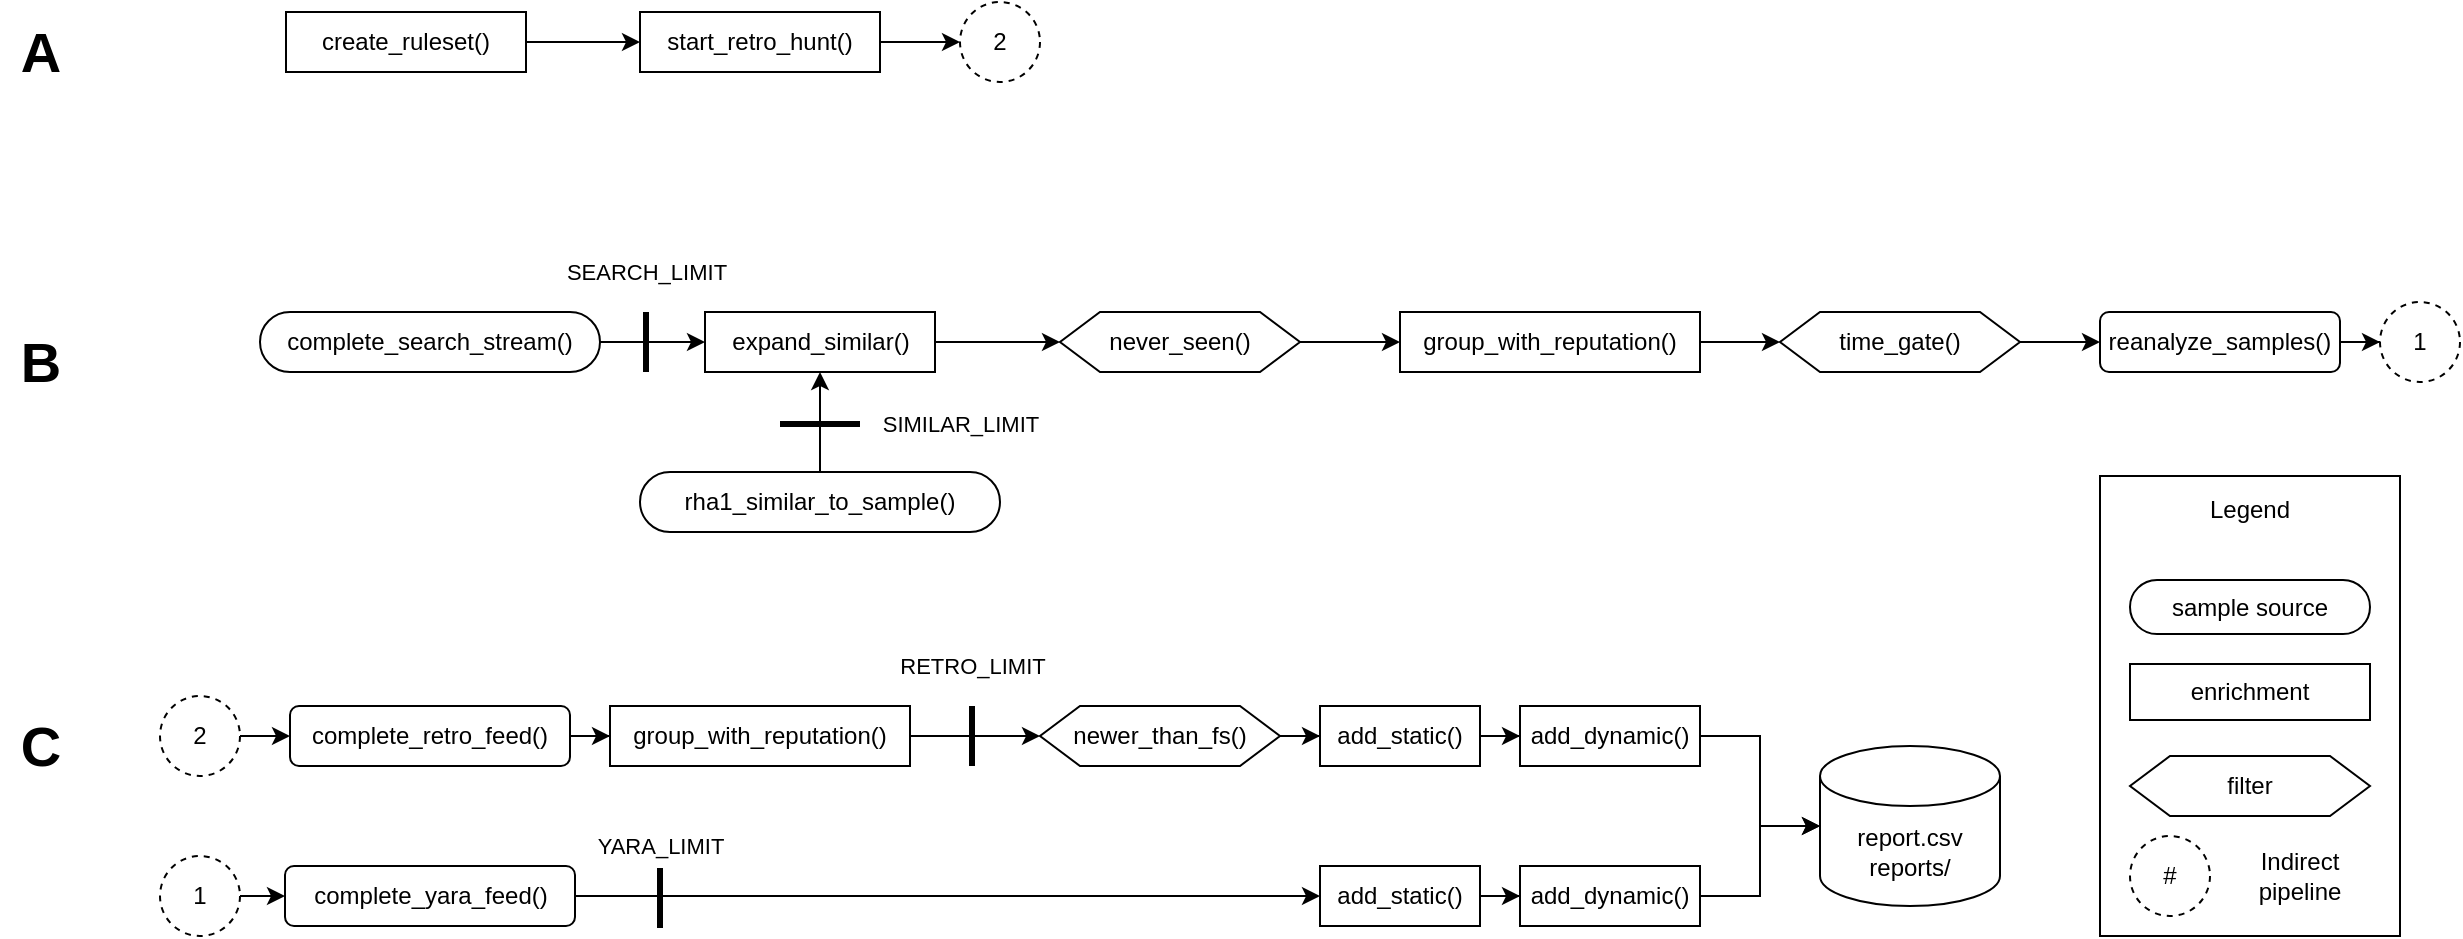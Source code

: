 <mxfile version="24.2.3" type="device">
  <diagram name="Page-1" id="-kZiZ1GnlASyREBLFPDH">
    <mxGraphModel dx="2537" dy="925" grid="1" gridSize="10" guides="1" tooltips="1" connect="1" arrows="1" fold="1" page="1" pageScale="1" pageWidth="850" pageHeight="1100" math="0" shadow="0">
      <root>
        <mxCell id="0" />
        <mxCell id="1" parent="0" />
        <mxCell id="InM-GvDvjZe8zd8WrkyQ-20" style="edgeStyle=orthogonalEdgeStyle;rounded=0;orthogonalLoop=1;jettySize=auto;html=1;exitX=1;exitY=0.5;exitDx=0;exitDy=0;entryX=0;entryY=0.5;entryDx=0;entryDy=0;" edge="1" parent="1" source="InM-GvDvjZe8zd8WrkyQ-7" target="InM-GvDvjZe8zd8WrkyQ-6">
          <mxGeometry relative="1" as="geometry" />
        </mxCell>
        <mxCell id="InM-GvDvjZe8zd8WrkyQ-7" value="complete_search_stream()" style="rounded=1;whiteSpace=wrap;html=1;arcSize=50;" vertex="1" parent="1">
          <mxGeometry x="30" y="180" width="170" height="30" as="geometry" />
        </mxCell>
        <mxCell id="InM-GvDvjZe8zd8WrkyQ-18" style="edgeStyle=orthogonalEdgeStyle;rounded=0;orthogonalLoop=1;jettySize=auto;html=1;exitX=1;exitY=0.5;exitDx=0;exitDy=0;" edge="1" parent="1" source="InM-GvDvjZe8zd8WrkyQ-14" target="InM-GvDvjZe8zd8WrkyQ-15">
          <mxGeometry relative="1" as="geometry" />
        </mxCell>
        <mxCell id="InM-GvDvjZe8zd8WrkyQ-14" value="never_seen()" style="shape=hexagon;perimeter=hexagonPerimeter2;whiteSpace=wrap;html=1;fixedSize=1;" vertex="1" parent="1">
          <mxGeometry x="430" y="180" width="120" height="30" as="geometry" />
        </mxCell>
        <mxCell id="InM-GvDvjZe8zd8WrkyQ-17" style="edgeStyle=orthogonalEdgeStyle;rounded=0;orthogonalLoop=1;jettySize=auto;html=1;exitX=1;exitY=0.5;exitDx=0;exitDy=0;entryX=0;entryY=0.5;entryDx=0;entryDy=0;" edge="1" parent="1" source="InM-GvDvjZe8zd8WrkyQ-15" target="InM-GvDvjZe8zd8WrkyQ-16">
          <mxGeometry relative="1" as="geometry" />
        </mxCell>
        <mxCell id="InM-GvDvjZe8zd8WrkyQ-15" value="group_with_reputation()" style="rounded=0;whiteSpace=wrap;html=1;" vertex="1" parent="1">
          <mxGeometry x="600" y="180" width="150" height="30" as="geometry" />
        </mxCell>
        <mxCell id="InM-GvDvjZe8zd8WrkyQ-22" style="edgeStyle=orthogonalEdgeStyle;rounded=0;orthogonalLoop=1;jettySize=auto;html=1;exitX=1;exitY=0.5;exitDx=0;exitDy=0;" edge="1" parent="1" source="InM-GvDvjZe8zd8WrkyQ-16" target="InM-GvDvjZe8zd8WrkyQ-21">
          <mxGeometry relative="1" as="geometry" />
        </mxCell>
        <mxCell id="InM-GvDvjZe8zd8WrkyQ-16" value="time_gate()" style="shape=hexagon;perimeter=hexagonPerimeter2;whiteSpace=wrap;html=1;fixedSize=1;" vertex="1" parent="1">
          <mxGeometry x="790" y="180" width="120" height="30" as="geometry" />
        </mxCell>
        <mxCell id="InM-GvDvjZe8zd8WrkyQ-19" style="edgeStyle=orthogonalEdgeStyle;rounded=0;orthogonalLoop=1;jettySize=auto;html=1;exitX=1;exitY=0.5;exitDx=0;exitDy=0;entryX=0;entryY=0.5;entryDx=0;entryDy=0;" edge="1" parent="1" source="InM-GvDvjZe8zd8WrkyQ-6" target="InM-GvDvjZe8zd8WrkyQ-14">
          <mxGeometry relative="1" as="geometry" />
        </mxCell>
        <mxCell id="InM-GvDvjZe8zd8WrkyQ-42" value="" style="edgeStyle=orthogonalEdgeStyle;rounded=0;orthogonalLoop=1;jettySize=auto;html=1;" edge="1" parent="1" source="InM-GvDvjZe8zd8WrkyQ-21" target="InM-GvDvjZe8zd8WrkyQ-39">
          <mxGeometry relative="1" as="geometry" />
        </mxCell>
        <mxCell id="InM-GvDvjZe8zd8WrkyQ-21" value="reanalyze_samples()" style="rounded=1;whiteSpace=wrap;html=1;" vertex="1" parent="1">
          <mxGeometry x="950" y="180" width="120" height="30" as="geometry" />
        </mxCell>
        <mxCell id="InM-GvDvjZe8zd8WrkyQ-66" value="" style="edgeStyle=orthogonalEdgeStyle;rounded=0;orthogonalLoop=1;jettySize=auto;html=1;" edge="1" parent="1" source="InM-GvDvjZe8zd8WrkyQ-23" target="InM-GvDvjZe8zd8WrkyQ-65">
          <mxGeometry relative="1" as="geometry" />
        </mxCell>
        <mxCell id="InM-GvDvjZe8zd8WrkyQ-23" value="complete_retro_feed()" style="rounded=1;whiteSpace=wrap;html=1;" vertex="1" parent="1">
          <mxGeometry x="45" y="377" width="140" height="30" as="geometry" />
        </mxCell>
        <mxCell id="InM-GvDvjZe8zd8WrkyQ-69" value="" style="edgeStyle=orthogonalEdgeStyle;rounded=0;orthogonalLoop=1;jettySize=auto;html=1;" edge="1" parent="1" source="InM-GvDvjZe8zd8WrkyQ-24" target="InM-GvDvjZe8zd8WrkyQ-68">
          <mxGeometry relative="1" as="geometry" />
        </mxCell>
        <mxCell id="InM-GvDvjZe8zd8WrkyQ-24" value="complete_yara_feed()" style="rounded=1;whiteSpace=wrap;html=1;" vertex="1" parent="1">
          <mxGeometry x="42.5" y="457" width="145" height="30" as="geometry" />
        </mxCell>
        <mxCell id="InM-GvDvjZe8zd8WrkyQ-71" value="" style="edgeStyle=orthogonalEdgeStyle;rounded=0;orthogonalLoop=1;jettySize=auto;html=1;" edge="1" parent="1" source="InM-GvDvjZe8zd8WrkyQ-25" target="InM-GvDvjZe8zd8WrkyQ-70">
          <mxGeometry relative="1" as="geometry" />
        </mxCell>
        <mxCell id="InM-GvDvjZe8zd8WrkyQ-25" value="newer_than_fs()" style="shape=hexagon;perimeter=hexagonPerimeter2;whiteSpace=wrap;html=1;fixedSize=1;" vertex="1" parent="1">
          <mxGeometry x="420" y="377" width="120" height="30" as="geometry" />
        </mxCell>
        <mxCell id="InM-GvDvjZe8zd8WrkyQ-27" value="report.csv&lt;div&gt;reports/&lt;/div&gt;" style="shape=cylinder3;whiteSpace=wrap;html=1;boundedLbl=1;backgroundOutline=1;size=15;" vertex="1" parent="1">
          <mxGeometry x="810" y="397" width="90" height="80" as="geometry" />
        </mxCell>
        <mxCell id="InM-GvDvjZe8zd8WrkyQ-38" value="" style="edgeStyle=orthogonalEdgeStyle;rounded=0;orthogonalLoop=1;jettySize=auto;html=1;" edge="1" parent="1" source="InM-GvDvjZe8zd8WrkyQ-33" target="InM-GvDvjZe8zd8WrkyQ-34">
          <mxGeometry relative="1" as="geometry" />
        </mxCell>
        <mxCell id="InM-GvDvjZe8zd8WrkyQ-33" value="create_ruleset()" style="rounded=0;whiteSpace=wrap;html=1;" vertex="1" parent="1">
          <mxGeometry x="43" y="30" width="120" height="30" as="geometry" />
        </mxCell>
        <mxCell id="InM-GvDvjZe8zd8WrkyQ-44" value="" style="edgeStyle=orthogonalEdgeStyle;rounded=0;orthogonalLoop=1;jettySize=auto;html=1;" edge="1" parent="1" source="InM-GvDvjZe8zd8WrkyQ-34" target="InM-GvDvjZe8zd8WrkyQ-43">
          <mxGeometry relative="1" as="geometry" />
        </mxCell>
        <mxCell id="InM-GvDvjZe8zd8WrkyQ-34" value="start_retro_hunt()" style="rounded=0;whiteSpace=wrap;html=1;" vertex="1" parent="1">
          <mxGeometry x="220" y="30" width="120" height="30" as="geometry" />
        </mxCell>
        <mxCell id="InM-GvDvjZe8zd8WrkyQ-36" style="edgeStyle=orthogonalEdgeStyle;rounded=0;orthogonalLoop=1;jettySize=auto;html=1;exitX=0.5;exitY=1;exitDx=0;exitDy=0;" edge="1" parent="1" source="InM-GvDvjZe8zd8WrkyQ-33" target="InM-GvDvjZe8zd8WrkyQ-33">
          <mxGeometry relative="1" as="geometry" />
        </mxCell>
        <mxCell id="InM-GvDvjZe8zd8WrkyQ-39" value="1" style="ellipse;whiteSpace=wrap;html=1;dashed=1;" vertex="1" parent="1">
          <mxGeometry x="1090" y="175" width="40" height="40" as="geometry" />
        </mxCell>
        <mxCell id="InM-GvDvjZe8zd8WrkyQ-41" value="" style="edgeStyle=orthogonalEdgeStyle;rounded=0;orthogonalLoop=1;jettySize=auto;html=1;" edge="1" parent="1" source="InM-GvDvjZe8zd8WrkyQ-40" target="InM-GvDvjZe8zd8WrkyQ-24">
          <mxGeometry relative="1" as="geometry" />
        </mxCell>
        <mxCell id="InM-GvDvjZe8zd8WrkyQ-40" value="1" style="ellipse;whiteSpace=wrap;html=1;dashed=1;" vertex="1" parent="1">
          <mxGeometry x="-20" y="452" width="40" height="40" as="geometry" />
        </mxCell>
        <mxCell id="InM-GvDvjZe8zd8WrkyQ-43" value="2" style="ellipse;whiteSpace=wrap;html=1;dashed=1;" vertex="1" parent="1">
          <mxGeometry x="380" y="25" width="40" height="40" as="geometry" />
        </mxCell>
        <mxCell id="InM-GvDvjZe8zd8WrkyQ-46" value="" style="edgeStyle=orthogonalEdgeStyle;rounded=0;orthogonalLoop=1;jettySize=auto;html=1;" edge="1" parent="1" source="InM-GvDvjZe8zd8WrkyQ-45" target="InM-GvDvjZe8zd8WrkyQ-23">
          <mxGeometry relative="1" as="geometry" />
        </mxCell>
        <mxCell id="InM-GvDvjZe8zd8WrkyQ-45" value="2" style="ellipse;whiteSpace=wrap;html=1;dashed=1;" vertex="1" parent="1">
          <mxGeometry x="-20" y="372" width="40" height="40" as="geometry" />
        </mxCell>
        <mxCell id="InM-GvDvjZe8zd8WrkyQ-47" value="&lt;b&gt;&lt;font style=&quot;font-size: 28px;&quot;&gt;A&lt;/font&gt;&lt;/b&gt;" style="text;html=1;align=center;verticalAlign=middle;resizable=0;points=[];autosize=1;strokeColor=none;fillColor=none;" vertex="1" parent="1">
          <mxGeometry x="-100" y="25" width="40" height="50" as="geometry" />
        </mxCell>
        <mxCell id="InM-GvDvjZe8zd8WrkyQ-48" value="&lt;b&gt;&lt;font style=&quot;font-size: 28px;&quot;&gt;B&lt;/font&gt;&lt;/b&gt;" style="text;html=1;align=center;verticalAlign=middle;resizable=0;points=[];autosize=1;strokeColor=none;fillColor=none;" vertex="1" parent="1">
          <mxGeometry x="-100" y="180" width="40" height="50" as="geometry" />
        </mxCell>
        <mxCell id="InM-GvDvjZe8zd8WrkyQ-49" value="&lt;b&gt;&lt;font style=&quot;font-size: 28px;&quot;&gt;C&lt;/font&gt;&lt;/b&gt;" style="text;html=1;align=center;verticalAlign=middle;resizable=0;points=[];autosize=1;strokeColor=none;fillColor=none;" vertex="1" parent="1">
          <mxGeometry x="-100" y="372" width="40" height="50" as="geometry" />
        </mxCell>
        <mxCell id="InM-GvDvjZe8zd8WrkyQ-6" value="expand_similar()" style="rounded=0;whiteSpace=wrap;html=1;" vertex="1" parent="1">
          <mxGeometry x="252.5" y="180" width="115" height="30" as="geometry" />
        </mxCell>
        <mxCell id="InM-GvDvjZe8zd8WrkyQ-50" value="" style="edgeStyle=orthogonalEdgeStyle;rounded=0;orthogonalLoop=1;jettySize=auto;html=1;" edge="1" parent="1" source="InM-GvDvjZe8zd8WrkyQ-10" target="InM-GvDvjZe8zd8WrkyQ-6">
          <mxGeometry relative="1" as="geometry" />
        </mxCell>
        <mxCell id="InM-GvDvjZe8zd8WrkyQ-10" value="rha1_similar_to_sample()" style="rounded=1;whiteSpace=wrap;html=1;arcSize=50;" vertex="1" parent="1">
          <mxGeometry x="220" y="260" width="180" height="30" as="geometry" />
        </mxCell>
        <mxCell id="InM-GvDvjZe8zd8WrkyQ-51" value="SEARCH_LIMIT" style="endArrow=none;html=1;rounded=0;curved=0;strokeWidth=3;" edge="1" parent="1">
          <mxGeometry x="1" y="20" width="50" height="50" relative="1" as="geometry">
            <mxPoint x="223" y="210" as="sourcePoint" />
            <mxPoint x="223" y="180" as="targetPoint" />
            <mxPoint x="20" y="-20" as="offset" />
          </mxGeometry>
        </mxCell>
        <mxCell id="InM-GvDvjZe8zd8WrkyQ-52" value="YARA_LIMIT" style="endArrow=none;html=1;rounded=0;curved=0;strokeWidth=3;" edge="1" parent="1">
          <mxGeometry x="1" y="11" width="50" height="50" relative="1" as="geometry">
            <mxPoint x="230" y="488" as="sourcePoint" />
            <mxPoint x="230" y="458" as="targetPoint" />
            <mxPoint x="11" y="-11" as="offset" />
          </mxGeometry>
        </mxCell>
        <mxCell id="InM-GvDvjZe8zd8WrkyQ-53" value="RETRO_LIMIT" style="endArrow=none;html=1;rounded=0;curved=0;strokeWidth=3;" edge="1" parent="1">
          <mxGeometry x="1" y="20" width="50" height="50" relative="1" as="geometry">
            <mxPoint x="386" y="407" as="sourcePoint" />
            <mxPoint x="386" y="377" as="targetPoint" />
            <mxPoint x="20" y="-20" as="offset" />
          </mxGeometry>
        </mxCell>
        <mxCell id="InM-GvDvjZe8zd8WrkyQ-54" value="SIMILAR_LIMIT" style="endArrow=none;html=1;rounded=0;curved=0;strokeWidth=3;" edge="1" parent="1">
          <mxGeometry x="1" y="50" width="50" height="50" relative="1" as="geometry">
            <mxPoint x="290" y="236" as="sourcePoint" />
            <mxPoint x="330" y="236" as="targetPoint" />
            <mxPoint x="50" y="50" as="offset" />
          </mxGeometry>
        </mxCell>
        <mxCell id="InM-GvDvjZe8zd8WrkyQ-63" value="" style="group" vertex="1" connectable="0" parent="1">
          <mxGeometry x="950" y="262" width="150" height="230" as="geometry" />
        </mxCell>
        <mxCell id="InM-GvDvjZe8zd8WrkyQ-58" value="" style="rounded=0;whiteSpace=wrap;html=1;container=0;" vertex="1" parent="InM-GvDvjZe8zd8WrkyQ-63">
          <mxGeometry width="150" height="230" as="geometry" />
        </mxCell>
        <mxCell id="InM-GvDvjZe8zd8WrkyQ-56" value="enrichment" style="rounded=0;whiteSpace=wrap;html=1;container=0;" vertex="1" parent="InM-GvDvjZe8zd8WrkyQ-63">
          <mxGeometry x="15" y="94" width="120" height="28" as="geometry" />
        </mxCell>
        <mxCell id="InM-GvDvjZe8zd8WrkyQ-55" value="sample source" style="rounded=1;whiteSpace=wrap;html=1;arcSize=50;container=0;" vertex="1" parent="InM-GvDvjZe8zd8WrkyQ-63">
          <mxGeometry x="15" y="52" width="120" height="27" as="geometry" />
        </mxCell>
        <mxCell id="InM-GvDvjZe8zd8WrkyQ-57" value="filter" style="shape=hexagon;perimeter=hexagonPerimeter2;whiteSpace=wrap;html=1;fixedSize=1;container=0;" vertex="1" parent="InM-GvDvjZe8zd8WrkyQ-63">
          <mxGeometry x="15" y="140" width="120" height="30" as="geometry" />
        </mxCell>
        <mxCell id="InM-GvDvjZe8zd8WrkyQ-59" value="Legend" style="text;html=1;align=center;verticalAlign=middle;whiteSpace=wrap;rounded=0;container=0;" vertex="1" parent="InM-GvDvjZe8zd8WrkyQ-63">
          <mxGeometry x="45" y="2" width="60" height="30" as="geometry" />
        </mxCell>
        <mxCell id="InM-GvDvjZe8zd8WrkyQ-60" value="#" style="ellipse;whiteSpace=wrap;html=1;dashed=1;container=0;" vertex="1" parent="InM-GvDvjZe8zd8WrkyQ-63">
          <mxGeometry x="15" y="180" width="40" height="40" as="geometry" />
        </mxCell>
        <mxCell id="InM-GvDvjZe8zd8WrkyQ-62" value="Indirect pipeline" style="text;html=1;align=center;verticalAlign=middle;whiteSpace=wrap;rounded=0;container=0;" vertex="1" parent="InM-GvDvjZe8zd8WrkyQ-63">
          <mxGeometry x="70" y="185" width="60" height="30" as="geometry" />
        </mxCell>
        <mxCell id="InM-GvDvjZe8zd8WrkyQ-67" value="" style="edgeStyle=orthogonalEdgeStyle;rounded=0;orthogonalLoop=1;jettySize=auto;html=1;" edge="1" parent="1" source="InM-GvDvjZe8zd8WrkyQ-65" target="InM-GvDvjZe8zd8WrkyQ-25">
          <mxGeometry relative="1" as="geometry" />
        </mxCell>
        <mxCell id="InM-GvDvjZe8zd8WrkyQ-65" value="group_with_reputation()" style="rounded=0;whiteSpace=wrap;html=1;" vertex="1" parent="1">
          <mxGeometry x="205" y="377" width="150" height="30" as="geometry" />
        </mxCell>
        <mxCell id="InM-GvDvjZe8zd8WrkyQ-77" value="" style="edgeStyle=orthogonalEdgeStyle;rounded=0;orthogonalLoop=1;jettySize=auto;html=1;" edge="1" parent="1" source="InM-GvDvjZe8zd8WrkyQ-68" target="InM-GvDvjZe8zd8WrkyQ-75">
          <mxGeometry relative="1" as="geometry" />
        </mxCell>
        <mxCell id="InM-GvDvjZe8zd8WrkyQ-68" value="add_static()" style="rounded=0;whiteSpace=wrap;html=1;" vertex="1" parent="1">
          <mxGeometry x="560" y="457" width="80" height="30" as="geometry" />
        </mxCell>
        <mxCell id="InM-GvDvjZe8zd8WrkyQ-78" value="" style="edgeStyle=orthogonalEdgeStyle;rounded=0;orthogonalLoop=1;jettySize=auto;html=1;" edge="1" parent="1" source="InM-GvDvjZe8zd8WrkyQ-70" target="InM-GvDvjZe8zd8WrkyQ-76">
          <mxGeometry relative="1" as="geometry" />
        </mxCell>
        <mxCell id="InM-GvDvjZe8zd8WrkyQ-70" value="add_static()" style="rounded=0;whiteSpace=wrap;html=1;" vertex="1" parent="1">
          <mxGeometry x="560" y="377" width="80" height="30" as="geometry" />
        </mxCell>
        <mxCell id="InM-GvDvjZe8zd8WrkyQ-75" value="add_dynamic()" style="rounded=0;whiteSpace=wrap;html=1;" vertex="1" parent="1">
          <mxGeometry x="660" y="457" width="90" height="30" as="geometry" />
        </mxCell>
        <mxCell id="InM-GvDvjZe8zd8WrkyQ-76" value="add_dynamic()" style="rounded=0;whiteSpace=wrap;html=1;" vertex="1" parent="1">
          <mxGeometry x="660" y="377" width="90" height="30" as="geometry" />
        </mxCell>
        <mxCell id="InM-GvDvjZe8zd8WrkyQ-79" style="edgeStyle=orthogonalEdgeStyle;rounded=0;orthogonalLoop=1;jettySize=auto;html=1;exitX=1;exitY=0.5;exitDx=0;exitDy=0;entryX=0;entryY=0.5;entryDx=0;entryDy=0;entryPerimeter=0;" edge="1" parent="1" source="InM-GvDvjZe8zd8WrkyQ-76" target="InM-GvDvjZe8zd8WrkyQ-27">
          <mxGeometry relative="1" as="geometry" />
        </mxCell>
        <mxCell id="InM-GvDvjZe8zd8WrkyQ-81" style="edgeStyle=orthogonalEdgeStyle;rounded=0;orthogonalLoop=1;jettySize=auto;html=1;exitX=1;exitY=0.5;exitDx=0;exitDy=0;entryX=0;entryY=0.5;entryDx=0;entryDy=0;entryPerimeter=0;" edge="1" parent="1" source="InM-GvDvjZe8zd8WrkyQ-75" target="InM-GvDvjZe8zd8WrkyQ-27">
          <mxGeometry relative="1" as="geometry" />
        </mxCell>
      </root>
    </mxGraphModel>
  </diagram>
</mxfile>
